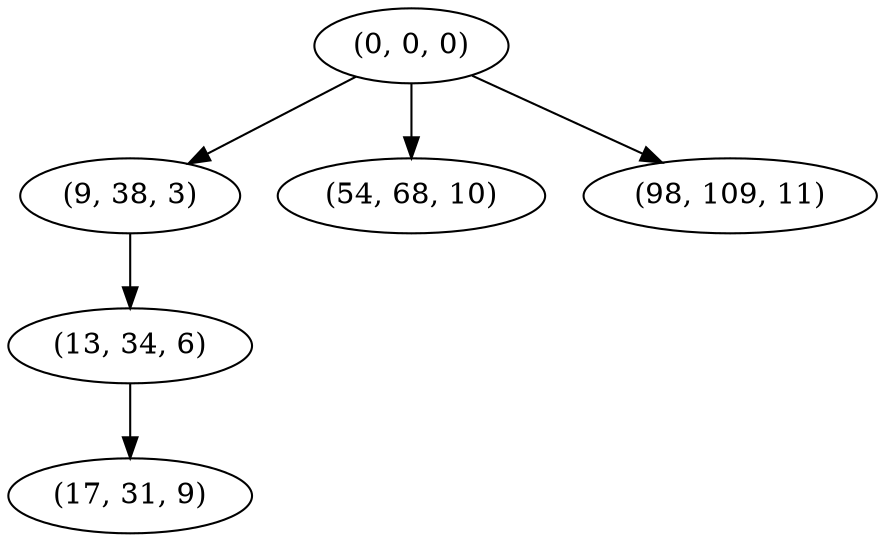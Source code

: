 digraph tree {
    "(0, 0, 0)";
    "(9, 38, 3)";
    "(13, 34, 6)";
    "(17, 31, 9)";
    "(54, 68, 10)";
    "(98, 109, 11)";
    "(0, 0, 0)" -> "(9, 38, 3)";
    "(0, 0, 0)" -> "(54, 68, 10)";
    "(0, 0, 0)" -> "(98, 109, 11)";
    "(9, 38, 3)" -> "(13, 34, 6)";
    "(13, 34, 6)" -> "(17, 31, 9)";
}
